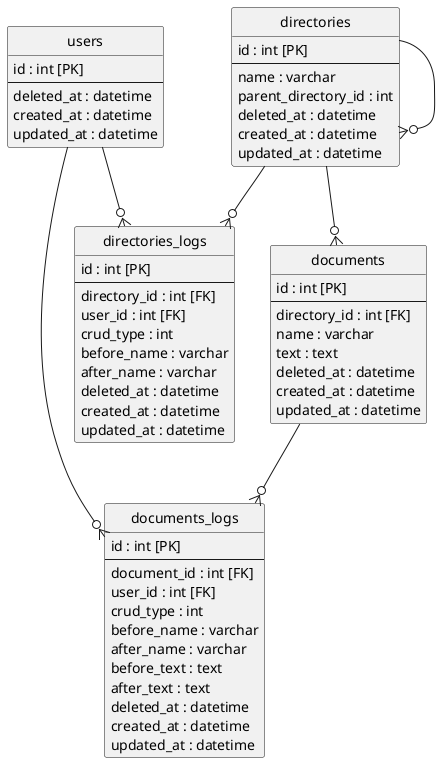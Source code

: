 @startuml document

hide circle

entity "users" as U {
  id : int [PK]
  --
  deleted_at : datetime
  created_at : datetime
  updated_at : datetime
}

entity "directories" as D {
  id : int [PK]
  --
  name : varchar
  ' パフォーマンス的に良いか疑問
  parent_directory_id : int
  deleted_at : datetime
  created_at : datetime
  updated_at : datetime
}

entity "documents" as DC {
  id : int [PK]
  --
  directory_id : int [FK]
  name : varchar
  text : text
  deleted_at : datetime
  created_at : datetime
  updated_at : datetime
}

entity "directories_logs" as DL {
  id : int [PK]
  --
  directory_id : int [FK]
  user_id : int [FK]
  crud_type : int
  before_name : varchar
  after_name : varchar
  deleted_at : datetime
  created_at : datetime
  updated_at : datetime
}

entity "documents_logs" as DCL {
  id : int [PK]
  --
  document_id : int [FK]
  user_id : int [FK]
  crud_type : int
  before_name : varchar
  after_name : varchar
  before_text : text
  after_text : text
  deleted_at : datetime
  created_at : datetime
  updated_at : datetime
}

D --o{ D
D --o{ DC
D --o{ DL
U --o{ DL
DC --o{ DCL
U --o{ DCL

@enduml